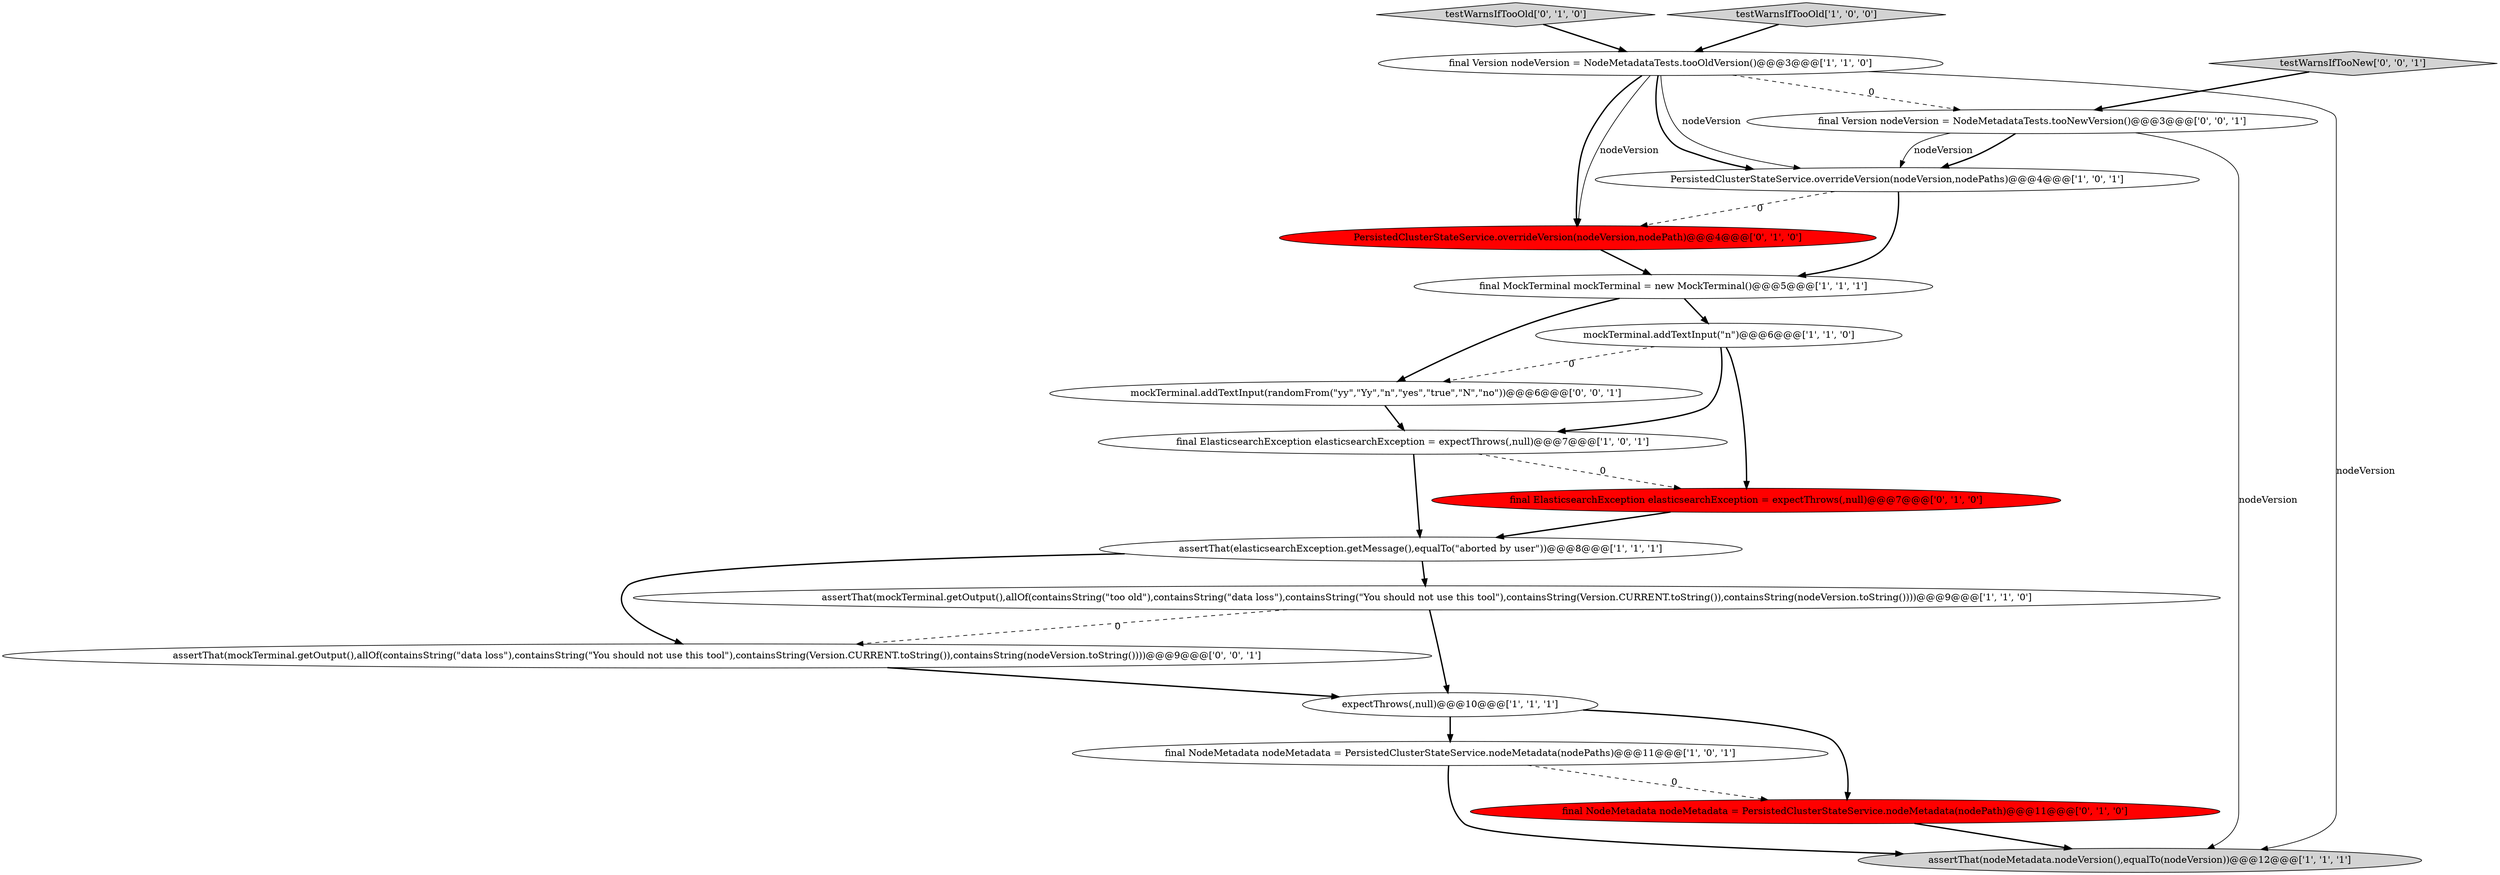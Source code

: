 digraph {
9 [style = filled, label = "expectThrows(,null)@@@10@@@['1', '1', '1']", fillcolor = white, shape = ellipse image = "AAA0AAABBB1BBB"];
6 [style = filled, label = "assertThat(mockTerminal.getOutput(),allOf(containsString(\"too old\"),containsString(\"data loss\"),containsString(\"You should not use this tool\"),containsString(Version.CURRENT.toString()),containsString(nodeVersion.toString())))@@@9@@@['1', '1', '0']", fillcolor = white, shape = ellipse image = "AAA0AAABBB1BBB"];
18 [style = filled, label = "testWarnsIfTooNew['0', '0', '1']", fillcolor = lightgray, shape = diamond image = "AAA0AAABBB3BBB"];
0 [style = filled, label = "mockTerminal.addTextInput(\"n\")@@@6@@@['1', '1', '0']", fillcolor = white, shape = ellipse image = "AAA0AAABBB1BBB"];
17 [style = filled, label = "assertThat(mockTerminal.getOutput(),allOf(containsString(\"data loss\"),containsString(\"You should not use this tool\"),containsString(Version.CURRENT.toString()),containsString(nodeVersion.toString())))@@@9@@@['0', '0', '1']", fillcolor = white, shape = ellipse image = "AAA0AAABBB3BBB"];
4 [style = filled, label = "final ElasticsearchException elasticsearchException = expectThrows(,null)@@@7@@@['1', '0', '1']", fillcolor = white, shape = ellipse image = "AAA0AAABBB1BBB"];
8 [style = filled, label = "assertThat(elasticsearchException.getMessage(),equalTo(\"aborted by user\"))@@@8@@@['1', '1', '1']", fillcolor = white, shape = ellipse image = "AAA0AAABBB1BBB"];
10 [style = filled, label = "final NodeMetadata nodeMetadata = PersistedClusterStateService.nodeMetadata(nodePaths)@@@11@@@['1', '0', '1']", fillcolor = white, shape = ellipse image = "AAA0AAABBB1BBB"];
5 [style = filled, label = "final Version nodeVersion = NodeMetadataTests.tooOldVersion()@@@3@@@['1', '1', '0']", fillcolor = white, shape = ellipse image = "AAA0AAABBB1BBB"];
12 [style = filled, label = "PersistedClusterStateService.overrideVersion(nodeVersion,nodePath)@@@4@@@['0', '1', '0']", fillcolor = red, shape = ellipse image = "AAA1AAABBB2BBB"];
13 [style = filled, label = "final NodeMetadata nodeMetadata = PersistedClusterStateService.nodeMetadata(nodePath)@@@11@@@['0', '1', '0']", fillcolor = red, shape = ellipse image = "AAA1AAABBB2BBB"];
14 [style = filled, label = "final ElasticsearchException elasticsearchException = expectThrows(,null)@@@7@@@['0', '1', '0']", fillcolor = red, shape = ellipse image = "AAA1AAABBB2BBB"];
2 [style = filled, label = "final MockTerminal mockTerminal = new MockTerminal()@@@5@@@['1', '1', '1']", fillcolor = white, shape = ellipse image = "AAA0AAABBB1BBB"];
15 [style = filled, label = "final Version nodeVersion = NodeMetadataTests.tooNewVersion()@@@3@@@['0', '0', '1']", fillcolor = white, shape = ellipse image = "AAA0AAABBB3BBB"];
11 [style = filled, label = "testWarnsIfTooOld['0', '1', '0']", fillcolor = lightgray, shape = diamond image = "AAA0AAABBB2BBB"];
16 [style = filled, label = "mockTerminal.addTextInput(randomFrom(\"yy\",\"Yy\",\"n\",\"yes\",\"true\",\"N\",\"no\"))@@@6@@@['0', '0', '1']", fillcolor = white, shape = ellipse image = "AAA0AAABBB3BBB"];
7 [style = filled, label = "PersistedClusterStateService.overrideVersion(nodeVersion,nodePaths)@@@4@@@['1', '0', '1']", fillcolor = white, shape = ellipse image = "AAA0AAABBB1BBB"];
3 [style = filled, label = "testWarnsIfTooOld['1', '0', '0']", fillcolor = lightgray, shape = diamond image = "AAA0AAABBB1BBB"];
1 [style = filled, label = "assertThat(nodeMetadata.nodeVersion(),equalTo(nodeVersion))@@@12@@@['1', '1', '1']", fillcolor = lightgray, shape = ellipse image = "AAA0AAABBB1BBB"];
15->7 [style = bold, label=""];
5->1 [style = solid, label="nodeVersion"];
17->9 [style = bold, label=""];
5->7 [style = solid, label="nodeVersion"];
18->15 [style = bold, label=""];
0->16 [style = dashed, label="0"];
8->6 [style = bold, label=""];
6->17 [style = dashed, label="0"];
9->10 [style = bold, label=""];
10->13 [style = dashed, label="0"];
13->1 [style = bold, label=""];
8->17 [style = bold, label=""];
11->5 [style = bold, label=""];
12->2 [style = bold, label=""];
3->5 [style = bold, label=""];
2->0 [style = bold, label=""];
15->7 [style = solid, label="nodeVersion"];
0->14 [style = bold, label=""];
5->12 [style = solid, label="nodeVersion"];
5->12 [style = bold, label=""];
0->4 [style = bold, label=""];
7->2 [style = bold, label=""];
7->12 [style = dashed, label="0"];
5->7 [style = bold, label=""];
15->1 [style = solid, label="nodeVersion"];
4->8 [style = bold, label=""];
4->14 [style = dashed, label="0"];
14->8 [style = bold, label=""];
6->9 [style = bold, label=""];
16->4 [style = bold, label=""];
10->1 [style = bold, label=""];
5->15 [style = dashed, label="0"];
9->13 [style = bold, label=""];
2->16 [style = bold, label=""];
}
